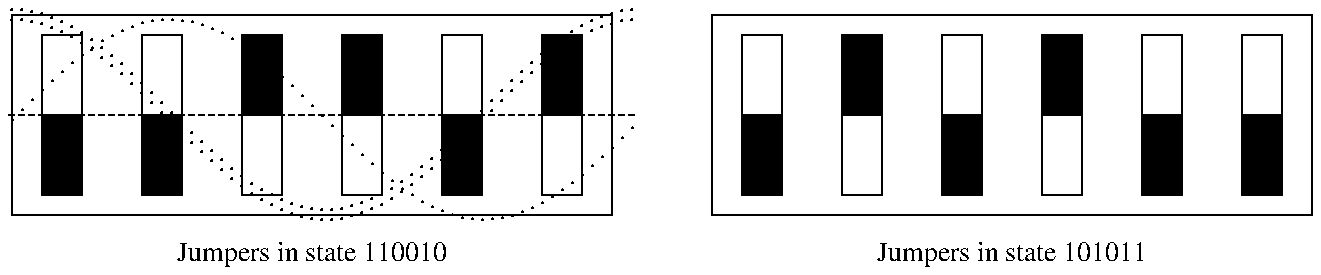 .PS
# Plot a single jumper in a $1 by $2 box, $3 is the on-off state
define jumper { [
    shrinkfactor = 0.8;
    Outer: box invis wid 0.5 ht 1;

    # Count on end ] to reset these
    boxwid = Outer.wid * shrinkfactor / 2;
    boxht = Outer.ht * shrinkfactor / 2;

    box fill (!$1) with .s at center of Outer;
    box fill ($1) with .n at center of Outer;
] }

# Plot a block of 6 jumpers
define jumperblock {
    jumper($1); 
    jumper($2); 
    jumper($3); 
    jumper($4); 
    jumper($5); 
    jumper($6); 

    jwidth = last [].Outer.wid;
    jheight = last [].Outer.ht;

    box with .nw at 6th last [].nw wid 6*jwidth ht jheight;

    # use {} to avoid changing position from last box draw.
    # this is necessary so move in any direction will work as expected
    {"Jumpers in state $1$2$3$4$5$6" at last box .s + (0, -0.2);}
}

# Sample macro invocation
jumperblock(1,1,0,0,1,0);
move;
jumperblock(1,0,1,0,1,1);
move;
down;
pi = atan2(0, -1);
for i = 0 to 2 * pi by 0.1 do {
    "-" at (i/2, 0);
    "." at (i/2, sin(i)/2);
    ":" at (i/2, cos(i)/2);
};
.PE
